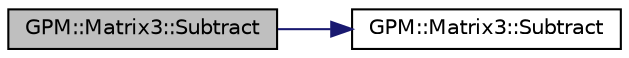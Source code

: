 digraph "GPM::Matrix3::Subtract"
{
 // INTERACTIVE_SVG=YES
 // LATEX_PDF_SIZE
  edge [fontname="Helvetica",fontsize="10",labelfontname="Helvetica",labelfontsize="10"];
  node [fontname="Helvetica",fontsize="10",shape=record];
  rankdir="LR";
  Node225 [label="GPM::Matrix3::Subtract",height=0.2,width=0.4,color="black", fillcolor="grey75", style="filled", fontcolor="black",tooltip="Subtract left matrix to the right matrix."];
  Node225 -> Node226 [color="midnightblue",fontsize="10",style="solid",fontname="Helvetica"];
  Node226 [label="GPM::Matrix3::Subtract",height=0.2,width=0.4,color="black", fillcolor="white", style="filled",URL="$struct_g_p_m_1_1_matrix3.html#acdc0a89007bc9cf043c5b97a767b8a99",tooltip="Subtract other matrix to the current matrix."];
}
